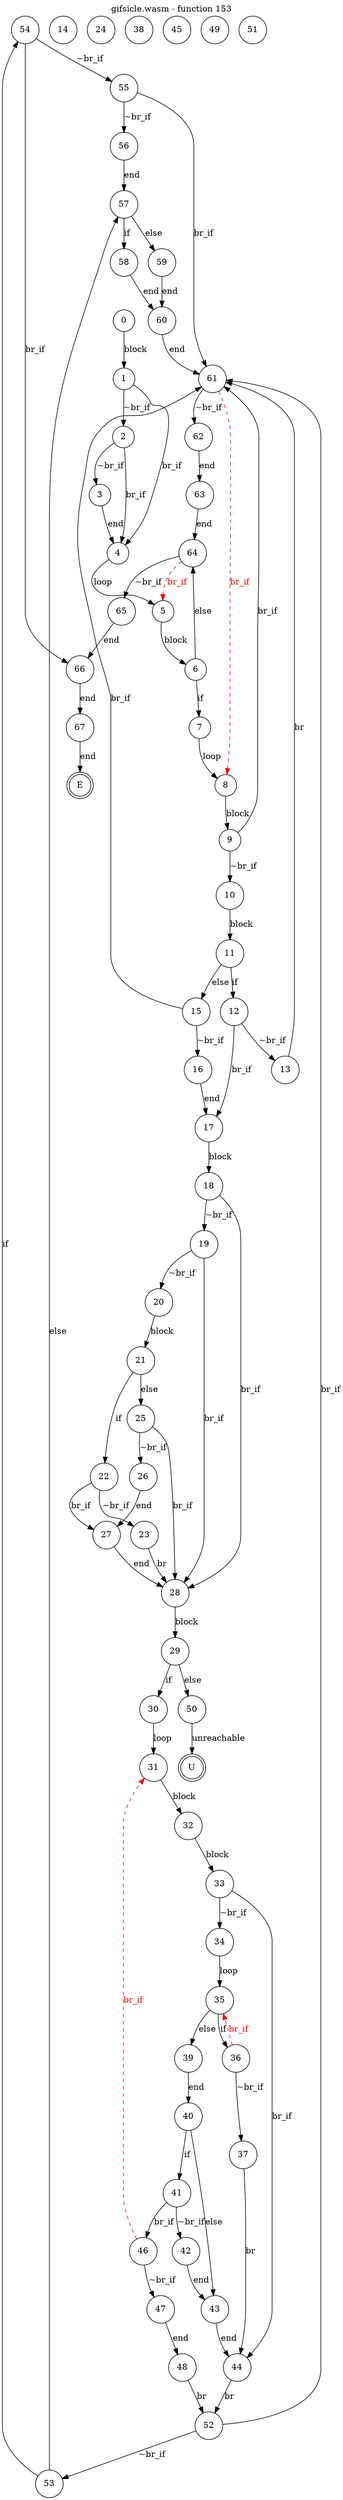 digraph finite_state_machine {
    label = "gifsicle.wasm - function 153"
    labelloc =  t
    labelfontsize = 16
    labelfontcolor = black
    labelfontname = "Helvetica"
    node [shape = doublecircle]; E U ;
node [shape=circle, fontcolor=black, style="", label="0"]0
node [shape=circle, fontcolor=black, style="", label="1"]1
node [shape=circle, fontcolor=black, style="", label="2"]2
node [shape=circle, fontcolor=black, style="", label="3"]3
node [shape=circle, fontcolor=black, style="", label="4"]4
node [shape=circle, fontcolor=black, style="", label="5"]5
node [shape=circle, fontcolor=black, style="", label="6"]6
node [shape=circle, fontcolor=black, style="", label="7"]7
node [shape=circle, fontcolor=black, style="", label="8"]8
node [shape=circle, fontcolor=black, style="", label="9"]9
node [shape=circle, fontcolor=black, style="", label="10"]10
node [shape=circle, fontcolor=black, style="", label="11"]11
node [shape=circle, fontcolor=black, style="", label="12"]12
node [shape=circle, fontcolor=black, style="", label="13"]13
node [shape=circle, fontcolor=black, style="", label="14"]14
node [shape=circle, fontcolor=black, style="", label="15"]15
node [shape=circle, fontcolor=black, style="", label="16"]16
node [shape=circle, fontcolor=black, style="", label="17"]17
node [shape=circle, fontcolor=black, style="", label="18"]18
node [shape=circle, fontcolor=black, style="", label="19"]19
node [shape=circle, fontcolor=black, style="", label="20"]20
node [shape=circle, fontcolor=black, style="", label="21"]21
node [shape=circle, fontcolor=black, style="", label="22"]22
node [shape=circle, fontcolor=black, style="", label="23"]23
node [shape=circle, fontcolor=black, style="", label="24"]24
node [shape=circle, fontcolor=black, style="", label="25"]25
node [shape=circle, fontcolor=black, style="", label="26"]26
node [shape=circle, fontcolor=black, style="", label="27"]27
node [shape=circle, fontcolor=black, style="", label="28"]28
node [shape=circle, fontcolor=black, style="", label="29"]29
node [shape=circle, fontcolor=black, style="", label="30"]30
node [shape=circle, fontcolor=black, style="", label="31"]31
node [shape=circle, fontcolor=black, style="", label="32"]32
node [shape=circle, fontcolor=black, style="", label="33"]33
node [shape=circle, fontcolor=black, style="", label="34"]34
node [shape=circle, fontcolor=black, style="", label="35"]35
node [shape=circle, fontcolor=black, style="", label="36"]36
node [shape=circle, fontcolor=black, style="", label="37"]37
node [shape=circle, fontcolor=black, style="", label="38"]38
node [shape=circle, fontcolor=black, style="", label="39"]39
node [shape=circle, fontcolor=black, style="", label="40"]40
node [shape=circle, fontcolor=black, style="", label="41"]41
node [shape=circle, fontcolor=black, style="", label="42"]42
node [shape=circle, fontcolor=black, style="", label="43"]43
node [shape=circle, fontcolor=black, style="", label="44"]44
node [shape=circle, fontcolor=black, style="", label="45"]45
node [shape=circle, fontcolor=black, style="", label="46"]46
node [shape=circle, fontcolor=black, style="", label="47"]47
node [shape=circle, fontcolor=black, style="", label="48"]48
node [shape=circle, fontcolor=black, style="", label="49"]49
node [shape=circle, fontcolor=black, style="", label="50"]50
node [shape=circle, fontcolor=black, style="", label="51"]51
node [shape=circle, fontcolor=black, style="", label="52"]52
node [shape=circle, fontcolor=black, style="", label="53"]53
node [shape=circle, fontcolor=black, style="", label="54"]54
node [shape=circle, fontcolor=black, style="", label="55"]55
node [shape=circle, fontcolor=black, style="", label="56"]56
node [shape=circle, fontcolor=black, style="", label="57"]57
node [shape=circle, fontcolor=black, style="", label="58"]58
node [shape=circle, fontcolor=black, style="", label="59"]59
node [shape=circle, fontcolor=black, style="", label="60"]60
node [shape=circle, fontcolor=black, style="", label="61"]61
node [shape=circle, fontcolor=black, style="", label="62"]62
node [shape=circle, fontcolor=black, style="", label="63"]63
node [shape=circle, fontcolor=black, style="", label="64"]64
node [shape=circle, fontcolor=black, style="", label="65"]65
node [shape=circle, fontcolor=black, style="", label="66"]66
node [shape=circle, fontcolor=black, style="", label="67"]67
node [shape=circle, fontcolor=black, style="", label="E"]E
node [shape=circle, fontcolor=black, style="", label="U"]U
    0 -> 1[label="block"];
    1 -> 2[label="~br_if"];
    1 -> 4[label="br_if"];
    2 -> 3[label="~br_if"];
    2 -> 4[label="br_if"];
    3 -> 4[label="end"];
    4 -> 5[label="loop"];
    5 -> 6[label="block"];
    6 -> 7[label="if"];
    6 -> 64[label="else"];
    7 -> 8[label="loop"];
    8 -> 9[label="block"];
    9 -> 10[label="~br_if"];
    9 -> 61[label="br_if"];
    10 -> 11[label="block"];
    11 -> 12[label="if"];
    11 -> 15[label="else"];
    12 -> 13[label="~br_if"];
    12 -> 17[label="br_if"];
    13 -> 61[label="br"];
    15 -> 16[label="~br_if"];
    15 -> 61[label="br_if"];
    16 -> 17[label="end"];
    17 -> 18[label="block"];
    18 -> 19[label="~br_if"];
    18 -> 28[label="br_if"];
    19 -> 20[label="~br_if"];
    19 -> 28[label="br_if"];
    20 -> 21[label="block"];
    21 -> 22[label="if"];
    21 -> 25[label="else"];
    22 -> 23[label="~br_if"];
    22 -> 27[label="br_if"];
    23 -> 28[label="br"];
    25 -> 26[label="~br_if"];
    25 -> 28[label="br_if"];
    26 -> 27[label="end"];
    27 -> 28[label="end"];
    28 -> 29[label="block"];
    29 -> 30[label="if"];
    29 -> 50[label="else"];
    30 -> 31[label="loop"];
    31 -> 32[label="block"];
    32 -> 33[label="block"];
    33 -> 34[label="~br_if"];
    33 -> 44[label="br_if"];
    34 -> 35[label="loop"];
    35 -> 36[label="if"];
    35 -> 39[label="else"];
    36 -> 37[label="~br_if"];
    36 -> 35[style="dashed" color="red" fontcolor="red" label="br_if"];
    37 -> 44[label="br"];
    39 -> 40[label="end"];
    40 -> 41[label="if"];
    40 -> 43[label="else"];
    41 -> 42[label="~br_if"];
    41 -> 46[label="br_if"];
    42 -> 43[label="end"];
    43 -> 44[label="end"];
    44 -> 52[label="br"];
    46 -> 47[label="~br_if"];
    46 -> 31[style="dashed" color="red" fontcolor="red" label="br_if"];
    47 -> 48[label="end"];
    48 -> 52[label="br"];
    50 -> U[label="unreachable"];
    52 -> 53[label="~br_if"];
    52 -> 61[label="br_if"];
    53 -> 54[label="if"];
    53 -> 57[label="else"];
    54 -> 55[label="~br_if"];
    54 -> 66[label="br_if"];
    55 -> 56[label="~br_if"];
    55 -> 61[label="br_if"];
    56 -> 57[label="end"];
    57 -> 58[label="if"];
    57 -> 59[label="else"];
    58 -> 60[label="end"];
    59 -> 60[label="end"];
    60 -> 61[label="end"];
    61 -> 62[label="~br_if"];
    61 -> 8[style="dashed" color="red" fontcolor="red" label="br_if"];
    62 -> 63[label="end"];
    63 -> 64[label="end"];
    64 -> 65[label="~br_if"];
    64 -> 5[style="dashed" color="red" fontcolor="red" label="br_if"];
    65 -> 66[label="end"];
    66 -> 67[label="end"];
    67 -> E[label="end"];
}
